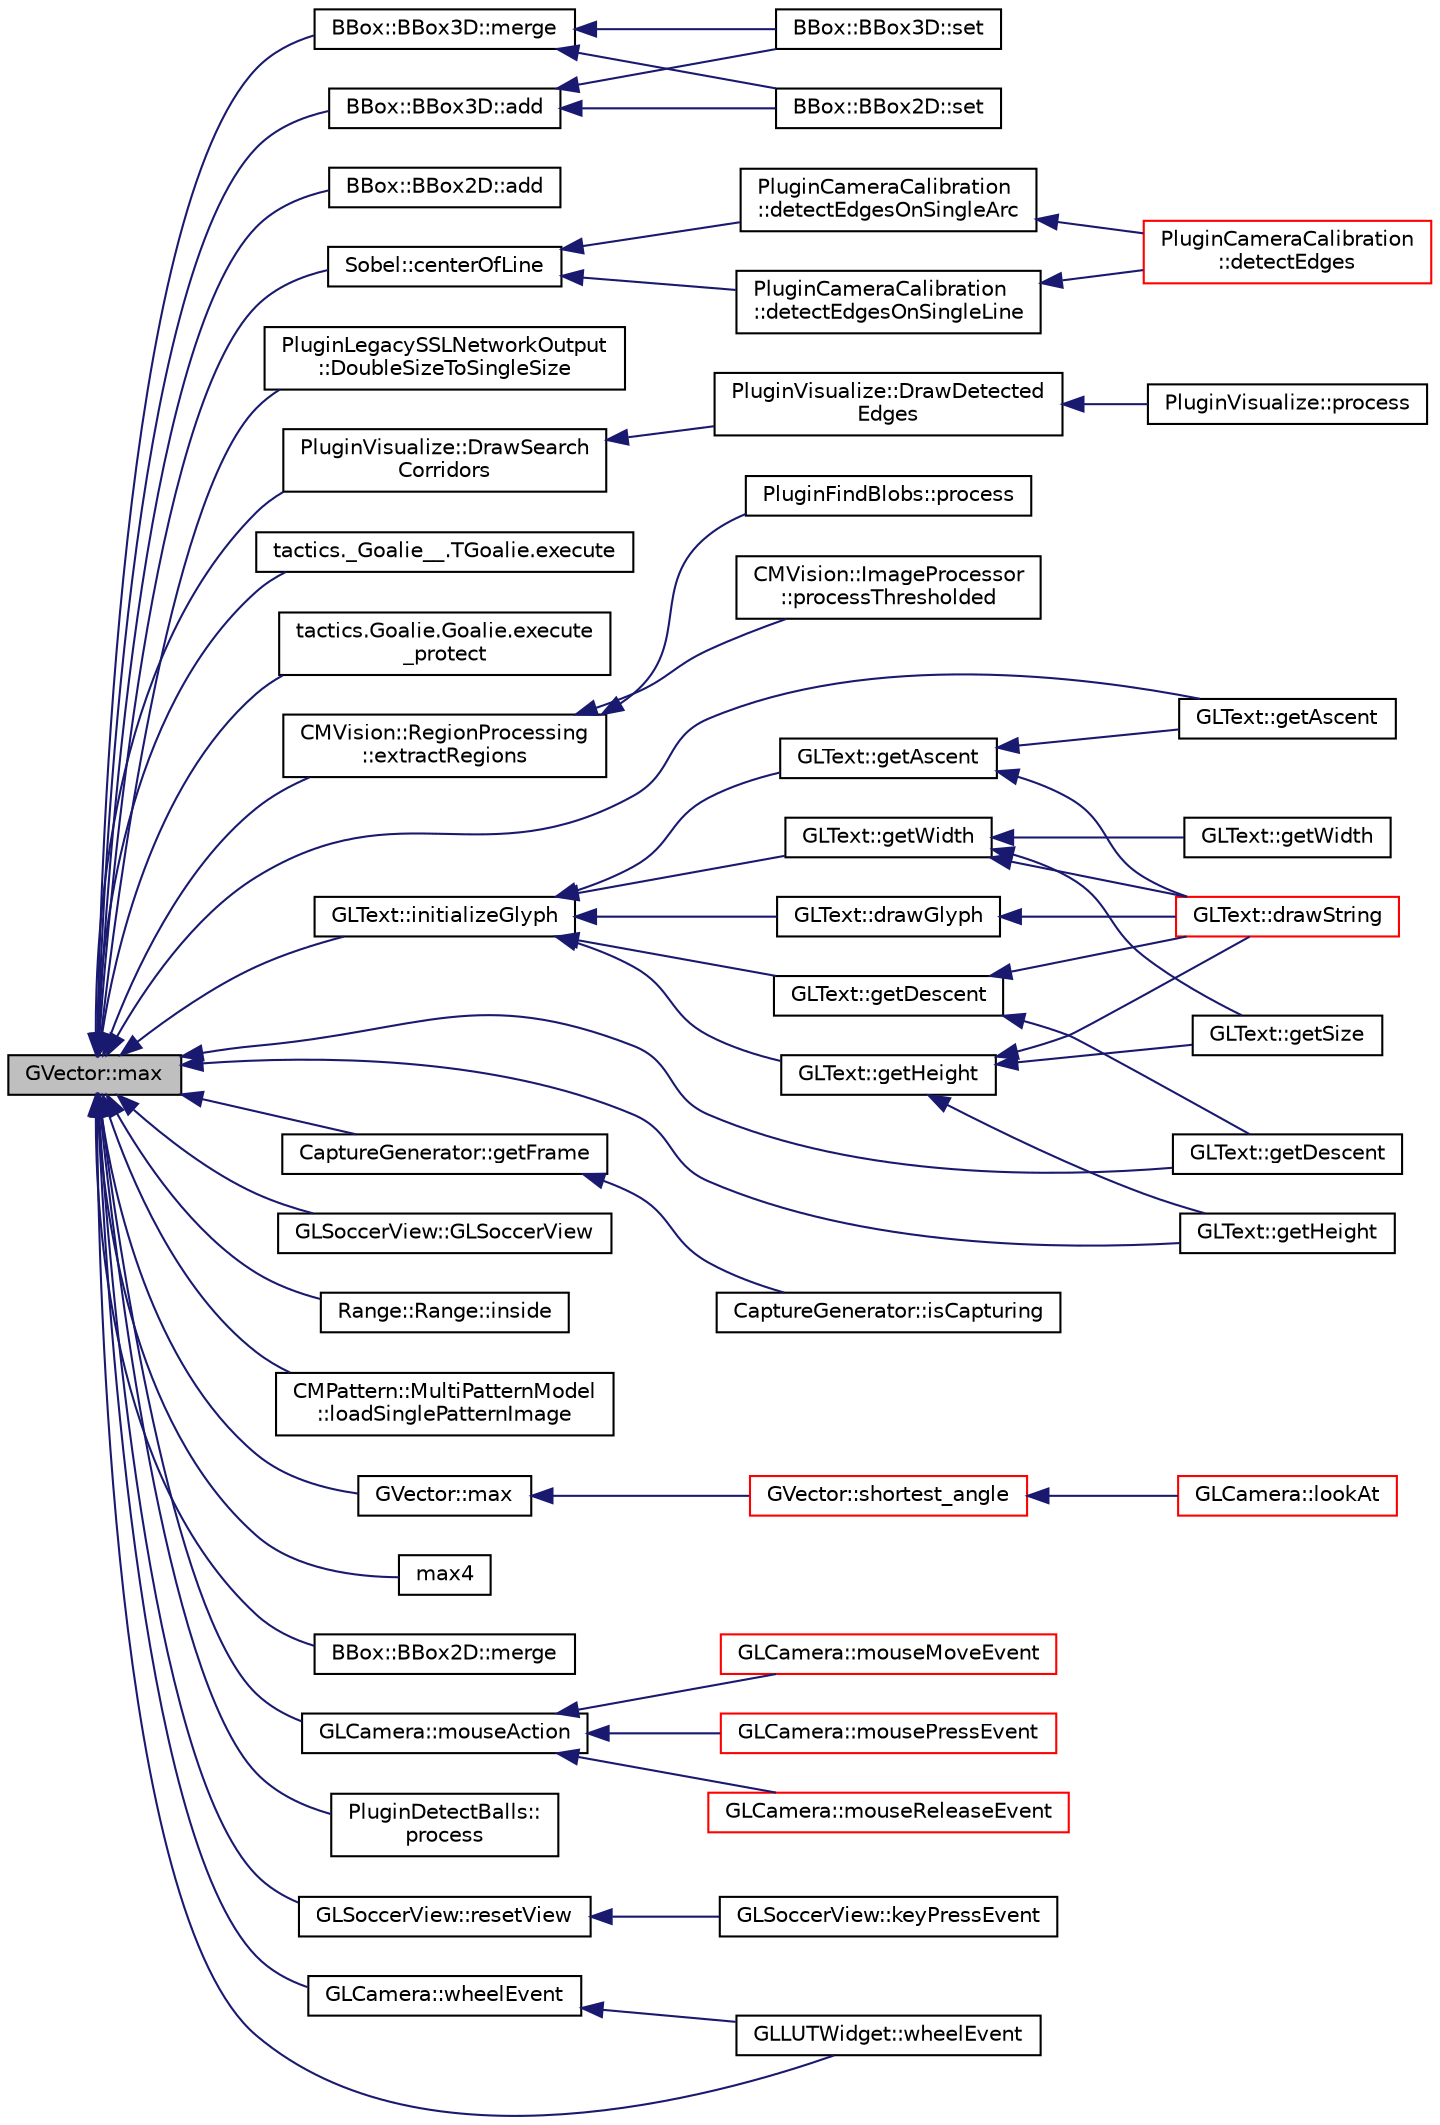 digraph "GVector::max"
{
 // INTERACTIVE_SVG=YES
  edge [fontname="Helvetica",fontsize="10",labelfontname="Helvetica",labelfontsize="10"];
  node [fontname="Helvetica",fontsize="10",shape=record];
  rankdir="LR";
  Node1 [label="GVector::max",height=0.2,width=0.4,color="black", fillcolor="grey75", style="filled", fontcolor="black"];
  Node1 -> Node2 [dir="back",color="midnightblue",fontsize="10",style="solid",fontname="Helvetica"];
  Node2 [label="BBox::BBox3D::add",height=0.2,width=0.4,color="black", fillcolor="white", style="filled",URL="$df/d4e/struct_b_box_1_1_b_box3_d.html#a5e9f14964937375a7a4d2cbafd7b3b73"];
  Node2 -> Node3 [dir="back",color="midnightblue",fontsize="10",style="solid",fontname="Helvetica"];
  Node3 [label="BBox::BBox3D::set",height=0.2,width=0.4,color="black", fillcolor="white", style="filled",URL="$df/d4e/struct_b_box_1_1_b_box3_d.html#aa85ac44686eb50295926e28e2448e7ce"];
  Node2 -> Node4 [dir="back",color="midnightblue",fontsize="10",style="solid",fontname="Helvetica"];
  Node4 [label="BBox::BBox2D::set",height=0.2,width=0.4,color="black", fillcolor="white", style="filled",URL="$dc/d51/struct_b_box_1_1_b_box2_d.html#acc69261a2a1ad72bd78edb011382c7df"];
  Node1 -> Node5 [dir="back",color="midnightblue",fontsize="10",style="solid",fontname="Helvetica"];
  Node5 [label="BBox::BBox2D::add",height=0.2,width=0.4,color="black", fillcolor="white", style="filled",URL="$dc/d51/struct_b_box_1_1_b_box2_d.html#afa5b6f4fd8b2d9f0d212778b0d509c6b"];
  Node1 -> Node6 [dir="back",color="midnightblue",fontsize="10",style="solid",fontname="Helvetica"];
  Node6 [label="Sobel::centerOfLine",height=0.2,width=0.4,color="black", fillcolor="white", style="filled",URL="$d4/df0/class_sobel.html#aba362a4b79e05cd70f43dfdf65a34332"];
  Node6 -> Node7 [dir="back",color="midnightblue",fontsize="10",style="solid",fontname="Helvetica"];
  Node7 [label="PluginCameraCalibration\l::detectEdgesOnSingleArc",height=0.2,width=0.4,color="black", fillcolor="white", style="filled",URL="$d7/de5/class_plugin_camera_calibration.html#afbac6cc3f5801adbe2edc77d6e1da204"];
  Node7 -> Node8 [dir="back",color="midnightblue",fontsize="10",style="solid",fontname="Helvetica"];
  Node8 [label="PluginCameraCalibration\l::detectEdges",height=0.2,width=0.4,color="red", fillcolor="white", style="filled",URL="$d7/de5/class_plugin_camera_calibration.html#ad1b96969290257b3b52107f15bcd9ad7"];
  Node6 -> Node9 [dir="back",color="midnightblue",fontsize="10",style="solid",fontname="Helvetica"];
  Node9 [label="PluginCameraCalibration\l::detectEdgesOnSingleLine",height=0.2,width=0.4,color="black", fillcolor="white", style="filled",URL="$d7/de5/class_plugin_camera_calibration.html#addebc26a36e8bace70b4fc29c3f1849b"];
  Node9 -> Node8 [dir="back",color="midnightblue",fontsize="10",style="solid",fontname="Helvetica"];
  Node1 -> Node10 [dir="back",color="midnightblue",fontsize="10",style="solid",fontname="Helvetica"];
  Node10 [label="PluginLegacySSLNetworkOutput\l::DoubleSizeToSingleSize",height=0.2,width=0.4,color="black", fillcolor="white", style="filled",URL="$df/d12/class_plugin_legacy_s_s_l_network_output.html#a7b435c767841cd9d9c9d570ec23bbd6e"];
  Node1 -> Node11 [dir="back",color="midnightblue",fontsize="10",style="solid",fontname="Helvetica"];
  Node11 [label="PluginVisualize::DrawSearch\lCorridors",height=0.2,width=0.4,color="black", fillcolor="white", style="filled",URL="$db/d09/class_plugin_visualize.html#a9171fdaa9c4a21ddcf8d20194d86b05c"];
  Node11 -> Node12 [dir="back",color="midnightblue",fontsize="10",style="solid",fontname="Helvetica"];
  Node12 [label="PluginVisualize::DrawDetected\lEdges",height=0.2,width=0.4,color="black", fillcolor="white", style="filled",URL="$db/d09/class_plugin_visualize.html#af0ff2f0cd3c6a901c87ac3a21fbe0149"];
  Node12 -> Node13 [dir="back",color="midnightblue",fontsize="10",style="solid",fontname="Helvetica"];
  Node13 [label="PluginVisualize::process",height=0.2,width=0.4,color="black", fillcolor="white", style="filled",URL="$db/d09/class_plugin_visualize.html#a9fb83c5f31f4ad6205bada831b2547c0"];
  Node1 -> Node14 [dir="back",color="midnightblue",fontsize="10",style="solid",fontname="Helvetica"];
  Node14 [label="tactics._Goalie__.TGoalie.execute",height=0.2,width=0.4,color="black", fillcolor="white", style="filled",URL="$d0/d31/classtactics_1_1___goalie_____1_1_t_goalie.html#aabe097628ffb9b98cc4dd8ffaf9eb92d"];
  Node1 -> Node15 [dir="back",color="midnightblue",fontsize="10",style="solid",fontname="Helvetica"];
  Node15 [label="tactics.Goalie.Goalie.execute\l_protect",height=0.2,width=0.4,color="black", fillcolor="white", style="filled",URL="$dd/d7c/classtactics_1_1_goalie_1_1_goalie.html#ab55917aa4e14f2e3fe1cabbd30659f99"];
  Node1 -> Node16 [dir="back",color="midnightblue",fontsize="10",style="solid",fontname="Helvetica"];
  Node16 [label="CMVision::RegionProcessing\l::extractRegions",height=0.2,width=0.4,color="black", fillcolor="white", style="filled",URL="$d7/d54/class_c_m_vision_1_1_region_processing.html#acea0393b8dcf268a49768be357b9ff18"];
  Node16 -> Node17 [dir="back",color="midnightblue",fontsize="10",style="solid",fontname="Helvetica"];
  Node17 [label="PluginFindBlobs::process",height=0.2,width=0.4,color="black", fillcolor="white", style="filled",URL="$d4/d88/class_plugin_find_blobs.html#a41ea8f1fcf4d0ca0b8119b5946fc1441"];
  Node16 -> Node18 [dir="back",color="midnightblue",fontsize="10",style="solid",fontname="Helvetica"];
  Node18 [label="CMVision::ImageProcessor\l::processThresholded",height=0.2,width=0.4,color="black", fillcolor="white", style="filled",URL="$d7/df4/class_c_m_vision_1_1_image_processor.html#a44dc920b71309ac27ead1f79292a893a"];
  Node1 -> Node19 [dir="back",color="midnightblue",fontsize="10",style="solid",fontname="Helvetica"];
  Node19 [label="GLText::getAscent",height=0.2,width=0.4,color="black", fillcolor="white", style="filled",URL="$d2/d12/class_g_l_text.html#a4a05ddaaec2c2e9979dcadfe25562111"];
  Node1 -> Node20 [dir="back",color="midnightblue",fontsize="10",style="solid",fontname="Helvetica"];
  Node20 [label="GLText::getDescent",height=0.2,width=0.4,color="black", fillcolor="white", style="filled",URL="$d2/d12/class_g_l_text.html#aa91a94a27ceb4320acfb5c7c859a9ffe"];
  Node1 -> Node21 [dir="back",color="midnightblue",fontsize="10",style="solid",fontname="Helvetica"];
  Node21 [label="CaptureGenerator::getFrame",height=0.2,width=0.4,color="black", fillcolor="white", style="filled",URL="$d8/d4a/class_capture_generator.html#a8246eacb575108d3049d53f6b5b89582"];
  Node21 -> Node22 [dir="back",color="midnightblue",fontsize="10",style="solid",fontname="Helvetica"];
  Node22 [label="CaptureGenerator::isCapturing",height=0.2,width=0.4,color="black", fillcolor="white", style="filled",URL="$d8/d4a/class_capture_generator.html#add12e8bde9e8156b1de4a71647228937"];
  Node1 -> Node23 [dir="back",color="midnightblue",fontsize="10",style="solid",fontname="Helvetica"];
  Node23 [label="GLText::getHeight",height=0.2,width=0.4,color="black", fillcolor="white", style="filled",URL="$d2/d12/class_g_l_text.html#ade1f6783211491baf3c7cd6d447bcab1"];
  Node1 -> Node24 [dir="back",color="midnightblue",fontsize="10",style="solid",fontname="Helvetica"];
  Node24 [label="GLSoccerView::GLSoccerView",height=0.2,width=0.4,color="black", fillcolor="white", style="filled",URL="$da/d65/class_g_l_soccer_view.html#a0de66a4968a8f61cf21728a0ebe5c0cd"];
  Node1 -> Node25 [dir="back",color="midnightblue",fontsize="10",style="solid",fontname="Helvetica"];
  Node25 [label="GLText::initializeGlyph",height=0.2,width=0.4,color="black", fillcolor="white", style="filled",URL="$d2/d12/class_g_l_text.html#aa79fd465d627cd52077657d4a0f886ba"];
  Node25 -> Node26 [dir="back",color="midnightblue",fontsize="10",style="solid",fontname="Helvetica"];
  Node26 [label="GLText::drawGlyph",height=0.2,width=0.4,color="black", fillcolor="white", style="filled",URL="$d2/d12/class_g_l_text.html#a0d9187feef9781d06bab4f51712f0d60"];
  Node26 -> Node27 [dir="back",color="midnightblue",fontsize="10",style="solid",fontname="Helvetica"];
  Node27 [label="GLText::drawString",height=0.2,width=0.4,color="red", fillcolor="white", style="filled",URL="$d2/d12/class_g_l_text.html#a39bab9b365ecad3a91f23624b8331fac"];
  Node25 -> Node28 [dir="back",color="midnightblue",fontsize="10",style="solid",fontname="Helvetica"];
  Node28 [label="GLText::getAscent",height=0.2,width=0.4,color="black", fillcolor="white", style="filled",URL="$d2/d12/class_g_l_text.html#acf9ef04574dc1ccb3de766ac058b188e"];
  Node28 -> Node27 [dir="back",color="midnightblue",fontsize="10",style="solid",fontname="Helvetica"];
  Node28 -> Node19 [dir="back",color="midnightblue",fontsize="10",style="solid",fontname="Helvetica"];
  Node25 -> Node29 [dir="back",color="midnightblue",fontsize="10",style="solid",fontname="Helvetica"];
  Node29 [label="GLText::getDescent",height=0.2,width=0.4,color="black", fillcolor="white", style="filled",URL="$d2/d12/class_g_l_text.html#a50ed5605840c10e71b2c3a327fabb395"];
  Node29 -> Node27 [dir="back",color="midnightblue",fontsize="10",style="solid",fontname="Helvetica"];
  Node29 -> Node20 [dir="back",color="midnightblue",fontsize="10",style="solid",fontname="Helvetica"];
  Node25 -> Node30 [dir="back",color="midnightblue",fontsize="10",style="solid",fontname="Helvetica"];
  Node30 [label="GLText::getHeight",height=0.2,width=0.4,color="black", fillcolor="white", style="filled",URL="$d2/d12/class_g_l_text.html#ab88824728b568d4e545eb970067acd87"];
  Node30 -> Node27 [dir="back",color="midnightblue",fontsize="10",style="solid",fontname="Helvetica"];
  Node30 -> Node23 [dir="back",color="midnightblue",fontsize="10",style="solid",fontname="Helvetica"];
  Node30 -> Node31 [dir="back",color="midnightblue",fontsize="10",style="solid",fontname="Helvetica"];
  Node31 [label="GLText::getSize",height=0.2,width=0.4,color="black", fillcolor="white", style="filled",URL="$d2/d12/class_g_l_text.html#a995e5c57befd6d07ea0f357335343f1d"];
  Node25 -> Node32 [dir="back",color="midnightblue",fontsize="10",style="solid",fontname="Helvetica"];
  Node32 [label="GLText::getWidth",height=0.2,width=0.4,color="black", fillcolor="white", style="filled",URL="$d2/d12/class_g_l_text.html#ad15a309858da470357d34519cab4c1d9"];
  Node32 -> Node27 [dir="back",color="midnightblue",fontsize="10",style="solid",fontname="Helvetica"];
  Node32 -> Node31 [dir="back",color="midnightblue",fontsize="10",style="solid",fontname="Helvetica"];
  Node32 -> Node33 [dir="back",color="midnightblue",fontsize="10",style="solid",fontname="Helvetica"];
  Node33 [label="GLText::getWidth",height=0.2,width=0.4,color="black", fillcolor="white", style="filled",URL="$d2/d12/class_g_l_text.html#a0e3aa881719f3d34f2af3452e0dc6017"];
  Node1 -> Node34 [dir="back",color="midnightblue",fontsize="10",style="solid",fontname="Helvetica"];
  Node34 [label="Range::Range::inside",height=0.2,width=0.4,color="black", fillcolor="white", style="filled",URL="$d7/d14/class_range_1_1_range.html#ac1bf3f360d9c16d7e34ea8e9432b26f6"];
  Node1 -> Node35 [dir="back",color="midnightblue",fontsize="10",style="solid",fontname="Helvetica"];
  Node35 [label="CMPattern::MultiPatternModel\l::loadSinglePatternImage",height=0.2,width=0.4,color="black", fillcolor="white", style="filled",URL="$d1/d49/class_c_m_pattern_1_1_multi_pattern_model.html#aa1ae63073c7e67231b602938fb5b16a7"];
  Node1 -> Node36 [dir="back",color="midnightblue",fontsize="10",style="solid",fontname="Helvetica"];
  Node36 [label="GVector::max",height=0.2,width=0.4,color="black", fillcolor="white", style="filled",URL="$d5/da9/namespace_g_vector.html#a114727fb21b993496f39d5412acde8eb"];
  Node36 -> Node37 [dir="back",color="midnightblue",fontsize="10",style="solid",fontname="Helvetica"];
  Node37 [label="GVector::shortest_angle",height=0.2,width=0.4,color="red", fillcolor="white", style="filled",URL="$d5/da9/namespace_g_vector.html#ae4a807e9dc2a416644ea302a70ed29ab"];
  Node37 -> Node38 [dir="back",color="midnightblue",fontsize="10",style="solid",fontname="Helvetica"];
  Node38 [label="GLCamera::lookAt",height=0.2,width=0.4,color="red", fillcolor="white", style="filled",URL="$da/d43/class_g_l_camera.html#ac3b34c8cc66811a43b8cfb01e0ad1891"];
  Node1 -> Node39 [dir="back",color="midnightblue",fontsize="10",style="solid",fontname="Helvetica"];
  Node39 [label="max4",height=0.2,width=0.4,color="black", fillcolor="white", style="filled",URL="$d0/d36/ssl-vision_2src_2shared_2util_2util_8h.html#a6502c9d3bcbca5b4d7e8180ed4e978a8"];
  Node1 -> Node40 [dir="back",color="midnightblue",fontsize="10",style="solid",fontname="Helvetica"];
  Node40 [label="BBox::BBox3D::merge",height=0.2,width=0.4,color="black", fillcolor="white", style="filled",URL="$df/d4e/struct_b_box_1_1_b_box3_d.html#ac101900147c6610f65d64d12ff50fd6f"];
  Node40 -> Node3 [dir="back",color="midnightblue",fontsize="10",style="solid",fontname="Helvetica"];
  Node40 -> Node4 [dir="back",color="midnightblue",fontsize="10",style="solid",fontname="Helvetica"];
  Node1 -> Node41 [dir="back",color="midnightblue",fontsize="10",style="solid",fontname="Helvetica"];
  Node41 [label="BBox::BBox2D::merge",height=0.2,width=0.4,color="black", fillcolor="white", style="filled",URL="$dc/d51/struct_b_box_1_1_b_box2_d.html#a04efaf4cb9e5417d10a99bedac65e301"];
  Node1 -> Node42 [dir="back",color="midnightblue",fontsize="10",style="solid",fontname="Helvetica"];
  Node42 [label="GLCamera::mouseAction",height=0.2,width=0.4,color="black", fillcolor="white", style="filled",URL="$da/d43/class_g_l_camera.html#a8b515ebf74f1521716a77ff6bdc141d6"];
  Node42 -> Node43 [dir="back",color="midnightblue",fontsize="10",style="solid",fontname="Helvetica"];
  Node43 [label="GLCamera::mouseMoveEvent",height=0.2,width=0.4,color="red", fillcolor="white", style="filled",URL="$da/d43/class_g_l_camera.html#a596921691063ab17775cd025ba301302"];
  Node42 -> Node44 [dir="back",color="midnightblue",fontsize="10",style="solid",fontname="Helvetica"];
  Node44 [label="GLCamera::mousePressEvent",height=0.2,width=0.4,color="red", fillcolor="white", style="filled",URL="$da/d43/class_g_l_camera.html#af1e30ac79cbcb4526644a19c6ad83cde"];
  Node42 -> Node45 [dir="back",color="midnightblue",fontsize="10",style="solid",fontname="Helvetica"];
  Node45 [label="GLCamera::mouseReleaseEvent",height=0.2,width=0.4,color="red", fillcolor="white", style="filled",URL="$da/d43/class_g_l_camera.html#adfd6dab7aeac6fc78294994f097bca21"];
  Node1 -> Node46 [dir="back",color="midnightblue",fontsize="10",style="solid",fontname="Helvetica"];
  Node46 [label="PluginDetectBalls::\lprocess",height=0.2,width=0.4,color="black", fillcolor="white", style="filled",URL="$da/d5c/class_plugin_detect_balls.html#aedc36534989a26c68205855352f3e1d4"];
  Node1 -> Node47 [dir="back",color="midnightblue",fontsize="10",style="solid",fontname="Helvetica"];
  Node47 [label="GLSoccerView::resetView",height=0.2,width=0.4,color="black", fillcolor="white", style="filled",URL="$da/d65/class_g_l_soccer_view.html#ad3d291e6d054d19315466a31296337df"];
  Node47 -> Node48 [dir="back",color="midnightblue",fontsize="10",style="solid",fontname="Helvetica"];
  Node48 [label="GLSoccerView::keyPressEvent",height=0.2,width=0.4,color="black", fillcolor="white", style="filled",URL="$da/d65/class_g_l_soccer_view.html#ab42658b7cd663c75aaa7661c86380098"];
  Node1 -> Node49 [dir="back",color="midnightblue",fontsize="10",style="solid",fontname="Helvetica"];
  Node49 [label="GLCamera::wheelEvent",height=0.2,width=0.4,color="black", fillcolor="white", style="filled",URL="$da/d43/class_g_l_camera.html#a2192144e7b936879db18ac5a676f8331"];
  Node49 -> Node50 [dir="back",color="midnightblue",fontsize="10",style="solid",fontname="Helvetica"];
  Node50 [label="GLLUTWidget::wheelEvent",height=0.2,width=0.4,color="black", fillcolor="white", style="filled",URL="$db/dc5/class_g_l_l_u_t_widget.html#a14c543da2ee05af5c64e885374b0f018"];
  Node1 -> Node50 [dir="back",color="midnightblue",fontsize="10",style="solid",fontname="Helvetica"];
}
